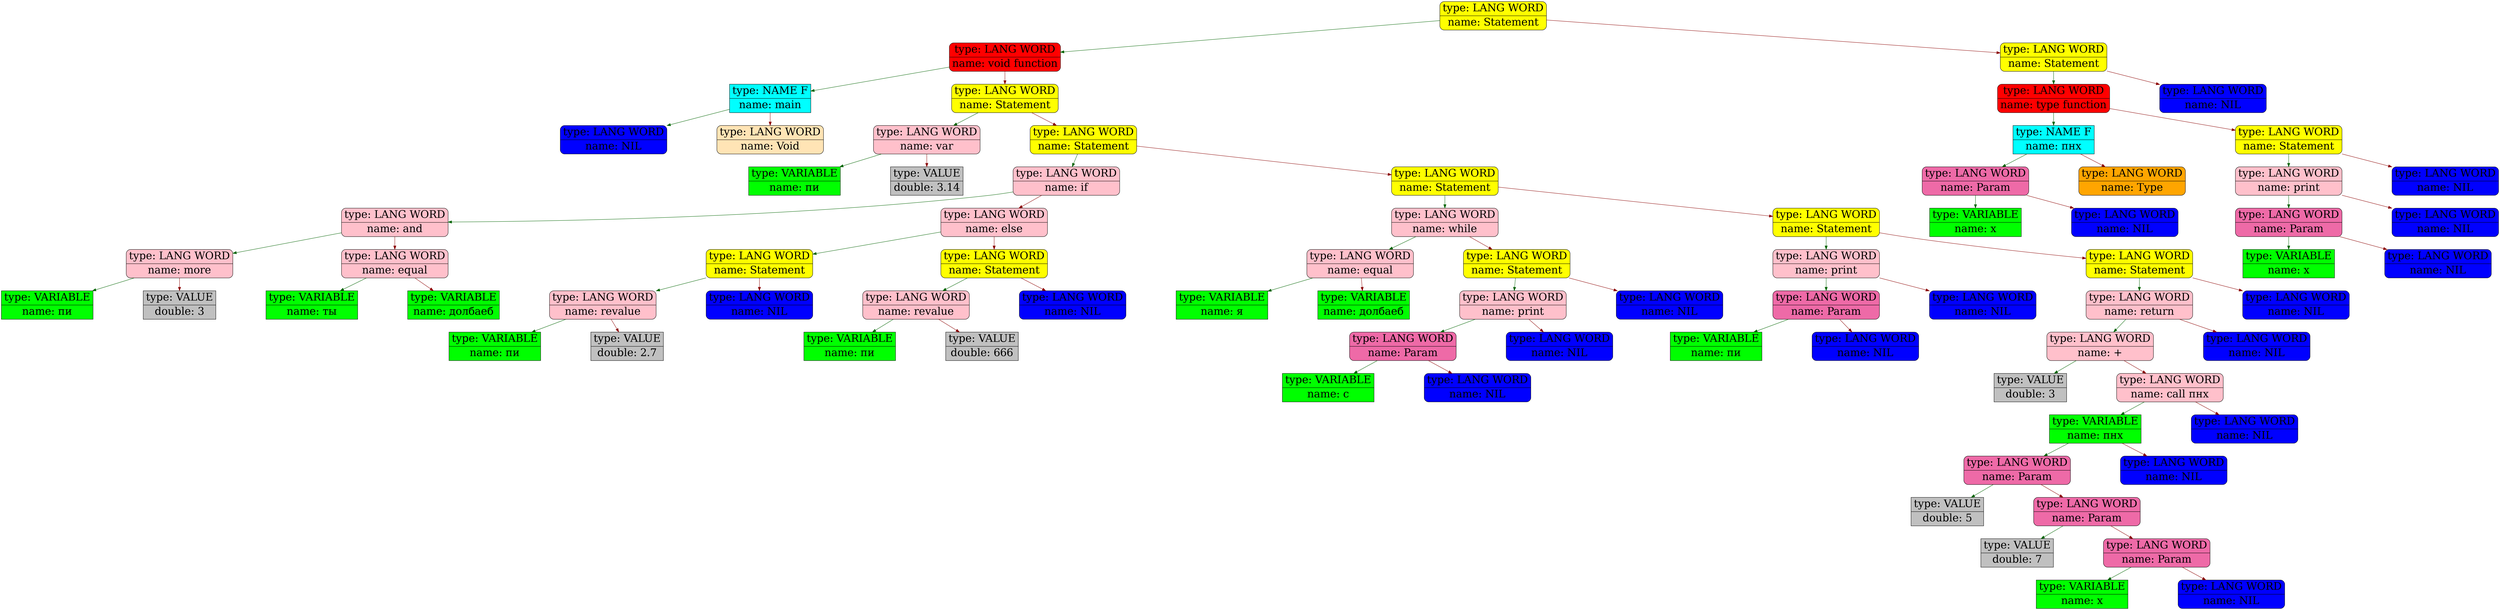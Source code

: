 digraph {
nodesep = 2;
rankdir=TB;
node [ shape=record, style = rounded, fontsize = 30];
node_113[label = "{type: LANG WORD | name: Statement  }", style = "rounded, filled", fillcolor = "yellow"];
node_0[label = "{type: LANG WORD | name: void function  }", style = "rounded, filled", fillcolor = "red"];
node_1[label = "{type: NAME F | name: main}", style = "filled", fillcolor = "cyan"];
node_78[label = "{type: LANG WORD | name: NIL  }", style = "rounded, filled", fillcolor = "blue1"];
node_1->node_78 [color = "darkgreen"]
node_104[label = "{type: LANG WORD | name: Void  }", style = "rounded, filled", fillcolor = "moccasin"];
node_1->node_104 [color = "darkred"]
node_0->node_1 [color = "darkgreen"]
node_79[label = "{type: LANG WORD | name: Statement  }", style = "rounded, filled", fillcolor = "yellow"];
node_5[label = "{type: LANG WORD | name: var  }", style = "rounded, filled", fillcolor = "pink"];
node_6[label = "{type: VARIABLE | name: пи}", style = "filled", fillcolor = "green"];
node_5->node_6 [color = "darkgreen"]
node_8[label = "{type: VALUE | double: 3.14}", style = "filled", fillcolor = "grey"];
node_5->node_8 [color = "darkred"]
node_79->node_5 [color = "darkgreen"]
node_80[label = "{type: LANG WORD | name: Statement  }", style = "rounded, filled", fillcolor = "yellow"];
node_10[label = "{type: LANG WORD | name: if  }", style = "rounded, filled", fillcolor = "pink"];
node_15[label = "{type: LANG WORD | name: and  }", style = "rounded, filled", fillcolor = "pink"];
node_13[label = "{type: LANG WORD | name: more  }", style = "rounded, filled", fillcolor = "pink"];
node_12[label = "{type: VARIABLE | name: пи}", style = "filled", fillcolor = "green"];
node_13->node_12 [color = "darkgreen"]
node_14[label = "{type: VALUE | double: 3}", style = "filled", fillcolor = "grey"];
node_13->node_14 [color = "darkred"]
node_15->node_13 [color = "darkgreen"]
node_17[label = "{type: LANG WORD | name: equal  }", style = "rounded, filled", fillcolor = "pink"];
node_16[label = "{type: VARIABLE | name: ты}", style = "filled", fillcolor = "green"];
node_17->node_16 [color = "darkgreen"]
node_18[label = "{type: VARIABLE | name: долбаеб}", style = "filled", fillcolor = "green"];
node_17->node_18 [color = "darkred"]
node_15->node_17 [color = "darkred"]
node_10->node_15 [color = "darkgreen"]
node_27[label = "{type: LANG WORD | name: else  }", style = "rounded, filled", fillcolor = "pink"];
node_81[label = "{type: LANG WORD | name: Statement  }", style = "rounded, filled", fillcolor = "yellow"];
node_21[label = "{type: LANG WORD | name: revalue  }", style = "rounded, filled", fillcolor = "pink"];
node_22[label = "{type: VARIABLE | name: пи}", style = "filled", fillcolor = "green"];
node_21->node_22 [color = "darkgreen"]
node_24[label = "{type: VALUE | double: 2.7}", style = "filled", fillcolor = "grey"];
node_21->node_24 [color = "darkred"]
node_81->node_21 [color = "darkgreen"]
node_82[label = "{type: LANG WORD | name: NIL  }", style = "rounded, filled", fillcolor = "blue1"];
node_81->node_82 [color = "darkred"]
node_27->node_81 [color = "darkgreen"]
node_83[label = "{type: LANG WORD | name: Statement  }", style = "rounded, filled", fillcolor = "yellow"];
node_29[label = "{type: LANG WORD | name: revalue  }", style = "rounded, filled", fillcolor = "pink"];
node_30[label = "{type: VARIABLE | name: пи}", style = "filled", fillcolor = "green"];
node_29->node_30 [color = "darkgreen"]
node_32[label = "{type: VALUE | double: 666}", style = "filled", fillcolor = "grey"];
node_29->node_32 [color = "darkred"]
node_83->node_29 [color = "darkgreen"]
node_84[label = "{type: LANG WORD | name: NIL  }", style = "rounded, filled", fillcolor = "blue1"];
node_83->node_84 [color = "darkred"]
node_27->node_83 [color = "darkred"]
node_10->node_27 [color = "darkred"]
node_80->node_10 [color = "darkgreen"]
node_85[label = "{type: LANG WORD | name: Statement  }", style = "rounded, filled", fillcolor = "yellow"];
node_35[label = "{type: LANG WORD | name: while  }", style = "rounded, filled", fillcolor = "pink"];
node_38[label = "{type: LANG WORD | name: equal  }", style = "rounded, filled", fillcolor = "pink"];
node_37[label = "{type: VARIABLE | name: я}", style = "filled", fillcolor = "green"];
node_38->node_37 [color = "darkgreen"]
node_39[label = "{type: VARIABLE | name: долбаеб}", style = "filled", fillcolor = "green"];
node_38->node_39 [color = "darkred"]
node_35->node_38 [color = "darkgreen"]
node_86[label = "{type: LANG WORD | name: Statement  }", style = "rounded, filled", fillcolor = "yellow"];
node_42[label = "{type: LANG WORD | name: print  }", style = "rounded, filled", fillcolor = "pink"];
node_87[label = "{type: LANG WORD | name: Param  }", style = "rounded, filled", fillcolor = "hotpink2"];
node_44[label = "{type: VARIABLE | name: с}", style = "filled", fillcolor = "green"];
node_87->node_44 [color = "darkgreen"]
node_88[label = "{type: LANG WORD | name: NIL  }", style = "rounded, filled", fillcolor = "blue1"];
node_87->node_88 [color = "darkred"]
node_42->node_87 [color = "darkgreen"]
node_89[label = "{type: LANG WORD | name: NIL  }", style = "rounded, filled", fillcolor = "blue1"];
node_42->node_89 [color = "darkred"]
node_86->node_42 [color = "darkgreen"]
node_90[label = "{type: LANG WORD | name: NIL  }", style = "rounded, filled", fillcolor = "blue1"];
node_86->node_90 [color = "darkred"]
node_35->node_86 [color = "darkred"]
node_85->node_35 [color = "darkgreen"]
node_91[label = "{type: LANG WORD | name: Statement  }", style = "rounded, filled", fillcolor = "yellow"];
node_48[label = "{type: LANG WORD | name: print  }", style = "rounded, filled", fillcolor = "pink"];
node_92[label = "{type: LANG WORD | name: Param  }", style = "rounded, filled", fillcolor = "hotpink2"];
node_50[label = "{type: VARIABLE | name: пи}", style = "filled", fillcolor = "green"];
node_92->node_50 [color = "darkgreen"]
node_93[label = "{type: LANG WORD | name: NIL  }", style = "rounded, filled", fillcolor = "blue1"];
node_92->node_93 [color = "darkred"]
node_48->node_92 [color = "darkgreen"]
node_94[label = "{type: LANG WORD | name: NIL  }", style = "rounded, filled", fillcolor = "blue1"];
node_48->node_94 [color = "darkred"]
node_91->node_48 [color = "darkgreen"]
node_95[label = "{type: LANG WORD | name: Statement  }", style = "rounded, filled", fillcolor = "yellow"];
node_53[label = "{type: LANG WORD | name: return  }", style = "rounded, filled", fillcolor = "pink"];
node_56[label = "{type: LANG WORD | name: +  }", style = "rounded, filled", fillcolor = "pink"];
node_55[label = "{type: VALUE | double: 3}", style = "filled", fillcolor = "grey"];
node_56->node_55 [color = "darkgreen"]
node_57[label = "{type: LANG WORD | name: call пнх}", style = "rounded, filled", fillcolor = "pink"];
node_58[label = "{type: VARIABLE | name: пнх}", style = "filled", fillcolor = "green"];
node_97[label = "{type: LANG WORD | name: Param  }", style = "rounded, filled", fillcolor = "hotpink2"];
node_60[label = "{type: VALUE | double: 5}", style = "filled", fillcolor = "grey"];
node_97->node_60 [color = "darkgreen"]
node_98[label = "{type: LANG WORD | name: Param  }", style = "rounded, filled", fillcolor = "hotpink2"];
node_61[label = "{type: VALUE | double: 7}", style = "filled", fillcolor = "grey"];
node_98->node_61 [color = "darkgreen"]
node_99[label = "{type: LANG WORD | name: Param  }", style = "rounded, filled", fillcolor = "hotpink2"];
node_62[label = "{type: VARIABLE | name: x}", style = "filled", fillcolor = "green"];
node_99->node_62 [color = "darkgreen"]
node_100[label = "{type: LANG WORD | name: NIL  }", style = "rounded, filled", fillcolor = "blue1"];
node_99->node_100 [color = "darkred"]
node_98->node_99 [color = "darkred"]
node_97->node_98 [color = "darkred"]
node_58->node_97 [color = "darkgreen"]
node_96[label = "{type: LANG WORD | name: NIL  }", style = "rounded, filled", fillcolor = "blue1"];
node_58->node_96 [color = "darkred"]
node_57->node_58 [color = "darkgreen"]
node_101[label = "{type: LANG WORD | name: NIL  }", style = "rounded, filled", fillcolor = "blue1"];
node_57->node_101 [color = "darkred"]
node_56->node_57 [color = "darkred"]
node_53->node_56 [color = "darkgreen"]
node_102[label = "{type: LANG WORD | name: NIL  }", style = "rounded, filled", fillcolor = "blue1"];
node_53->node_102 [color = "darkred"]
node_95->node_53 [color = "darkgreen"]
node_103[label = "{type: LANG WORD | name: NIL  }", style = "rounded, filled", fillcolor = "blue1"];
node_95->node_103 [color = "darkred"]
node_91->node_95 [color = "darkred"]
node_85->node_91 [color = "darkred"]
node_80->node_85 [color = "darkred"]
node_79->node_80 [color = "darkred"]
node_0->node_79 [color = "darkred"]
node_113->node_0 [color = "darkgreen"]
node_114[label = "{type: LANG WORD | name: Statement  }", style = "rounded, filled", fillcolor = "yellow"];
node_66[label = "{type: LANG WORD | name: type function  }", style = "rounded, filled", fillcolor = "red"];
node_67[label = "{type: NAME F | name: пнх}", style = "filled", fillcolor = "cyan"];
node_105[label = "{type: LANG WORD | name: Param  }", style = "rounded, filled", fillcolor = "hotpink2"];
node_69[label = "{type: VARIABLE | name: x}", style = "filled", fillcolor = "green"];
node_105->node_69 [color = "darkgreen"]
node_106[label = "{type: LANG WORD | name: NIL  }", style = "rounded, filled", fillcolor = "blue1"];
node_105->node_106 [color = "darkred"]
node_67->node_105 [color = "darkgreen"]
node_112[label = "{type: LANG WORD | name: Type  }", style = "rounded, filled", fillcolor = "orange"];
node_67->node_112 [color = "darkred"]
node_66->node_67 [color = "darkgreen"]
node_107[label = "{type: LANG WORD | name: Statement  }", style = "rounded, filled", fillcolor = "yellow"];
node_72[label = "{type: LANG WORD | name: print  }", style = "rounded, filled", fillcolor = "pink"];
node_108[label = "{type: LANG WORD | name: Param  }", style = "rounded, filled", fillcolor = "hotpink2"];
node_74[label = "{type: VARIABLE | name: x}", style = "filled", fillcolor = "green"];
node_108->node_74 [color = "darkgreen"]
node_109[label = "{type: LANG WORD | name: NIL  }", style = "rounded, filled", fillcolor = "blue1"];
node_108->node_109 [color = "darkred"]
node_72->node_108 [color = "darkgreen"]
node_110[label = "{type: LANG WORD | name: NIL  }", style = "rounded, filled", fillcolor = "blue1"];
node_72->node_110 [color = "darkred"]
node_107->node_72 [color = "darkgreen"]
node_111[label = "{type: LANG WORD | name: NIL  }", style = "rounded, filled", fillcolor = "blue1"];
node_107->node_111 [color = "darkred"]
node_66->node_107 [color = "darkred"]
node_114->node_66 [color = "darkgreen"]
node_115[label = "{type: LANG WORD | name: NIL  }", style = "rounded, filled", fillcolor = "blue1"];
node_114->node_115 [color = "darkred"]
node_113->node_114 [color = "darkred"]
}